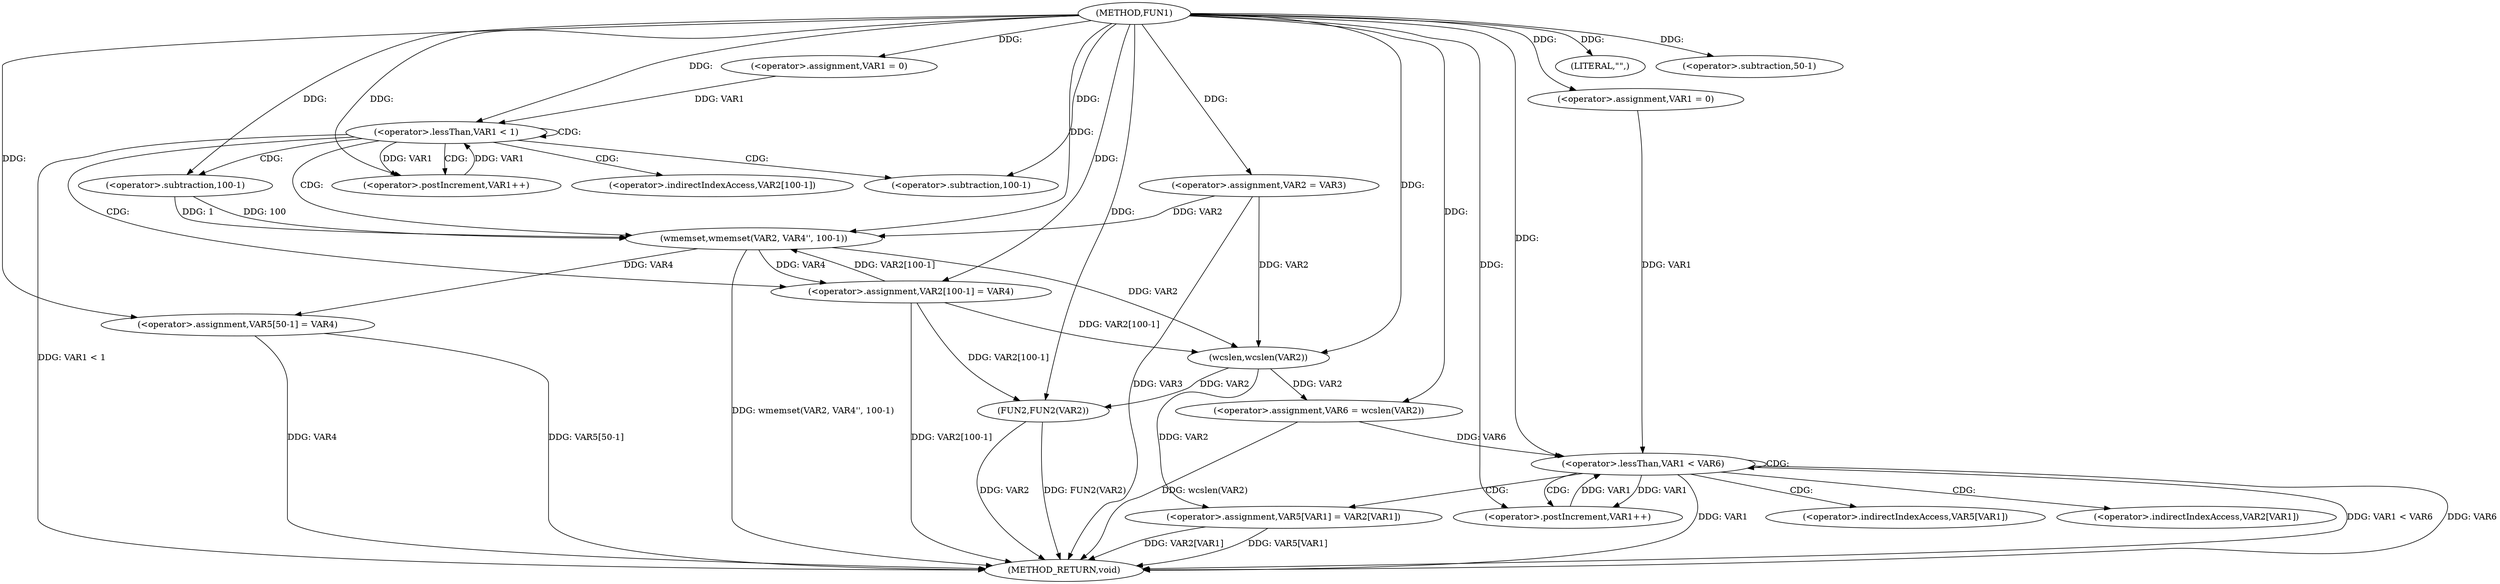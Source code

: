 digraph FUN1 {  
"1000100" [label = "(METHOD,FUN1)" ]
"1000165" [label = "(METHOD_RETURN,void)" ]
"1000105" [label = "(<operator>.assignment,VAR2 = VAR3)" ]
"1000109" [label = "(<operator>.assignment,VAR1 = 0)" ]
"1000112" [label = "(<operator>.lessThan,VAR1 < 1)" ]
"1000115" [label = "(<operator>.postIncrement,VAR1++)" ]
"1000118" [label = "(wmemset,wmemset(VAR2, VAR4'', 100-1))" ]
"1000121" [label = "(<operator>.subtraction,100-1)" ]
"1000124" [label = "(<operator>.assignment,VAR2[100-1] = VAR4)" ]
"1000127" [label = "(<operator>.subtraction,100-1)" ]
"1000132" [label = "(LITERAL,\"\",)" ]
"1000135" [label = "(<operator>.assignment,VAR6 = wcslen(VAR2))" ]
"1000137" [label = "(wcslen,wcslen(VAR2))" ]
"1000140" [label = "(<operator>.assignment,VAR1 = 0)" ]
"1000143" [label = "(<operator>.lessThan,VAR1 < VAR6)" ]
"1000146" [label = "(<operator>.postIncrement,VAR1++)" ]
"1000149" [label = "(<operator>.assignment,VAR5[VAR1] = VAR2[VAR1])" ]
"1000156" [label = "(<operator>.assignment,VAR5[50-1] = VAR4)" ]
"1000159" [label = "(<operator>.subtraction,50-1)" ]
"1000163" [label = "(FUN2,FUN2(VAR2))" ]
"1000125" [label = "(<operator>.indirectIndexAccess,VAR2[100-1])" ]
"1000150" [label = "(<operator>.indirectIndexAccess,VAR5[VAR1])" ]
"1000153" [label = "(<operator>.indirectIndexAccess,VAR2[VAR1])" ]
  "1000163" -> "1000165"  [ label = "DDG: VAR2"] 
  "1000124" -> "1000165"  [ label = "DDG: VAR2[100-1]"] 
  "1000105" -> "1000165"  [ label = "DDG: VAR3"] 
  "1000156" -> "1000165"  [ label = "DDG: VAR5[50-1]"] 
  "1000143" -> "1000165"  [ label = "DDG: VAR1"] 
  "1000118" -> "1000165"  [ label = "DDG: wmemset(VAR2, VAR4'', 100-1)"] 
  "1000112" -> "1000165"  [ label = "DDG: VAR1 < 1"] 
  "1000149" -> "1000165"  [ label = "DDG: VAR5[VAR1]"] 
  "1000135" -> "1000165"  [ label = "DDG: wcslen(VAR2)"] 
  "1000149" -> "1000165"  [ label = "DDG: VAR2[VAR1]"] 
  "1000143" -> "1000165"  [ label = "DDG: VAR1 < VAR6"] 
  "1000143" -> "1000165"  [ label = "DDG: VAR6"] 
  "1000163" -> "1000165"  [ label = "DDG: FUN2(VAR2)"] 
  "1000156" -> "1000165"  [ label = "DDG: VAR4"] 
  "1000100" -> "1000105"  [ label = "DDG: "] 
  "1000100" -> "1000109"  [ label = "DDG: "] 
  "1000109" -> "1000112"  [ label = "DDG: VAR1"] 
  "1000115" -> "1000112"  [ label = "DDG: VAR1"] 
  "1000100" -> "1000112"  [ label = "DDG: "] 
  "1000112" -> "1000115"  [ label = "DDG: VAR1"] 
  "1000100" -> "1000115"  [ label = "DDG: "] 
  "1000124" -> "1000118"  [ label = "DDG: VAR2[100-1]"] 
  "1000105" -> "1000118"  [ label = "DDG: VAR2"] 
  "1000100" -> "1000118"  [ label = "DDG: "] 
  "1000121" -> "1000118"  [ label = "DDG: 100"] 
  "1000121" -> "1000118"  [ label = "DDG: 1"] 
  "1000100" -> "1000121"  [ label = "DDG: "] 
  "1000118" -> "1000124"  [ label = "DDG: VAR4"] 
  "1000100" -> "1000124"  [ label = "DDG: "] 
  "1000100" -> "1000127"  [ label = "DDG: "] 
  "1000100" -> "1000132"  [ label = "DDG: "] 
  "1000137" -> "1000135"  [ label = "DDG: VAR2"] 
  "1000100" -> "1000135"  [ label = "DDG: "] 
  "1000124" -> "1000137"  [ label = "DDG: VAR2[100-1]"] 
  "1000118" -> "1000137"  [ label = "DDG: VAR2"] 
  "1000105" -> "1000137"  [ label = "DDG: VAR2"] 
  "1000100" -> "1000137"  [ label = "DDG: "] 
  "1000100" -> "1000140"  [ label = "DDG: "] 
  "1000140" -> "1000143"  [ label = "DDG: VAR1"] 
  "1000146" -> "1000143"  [ label = "DDG: VAR1"] 
  "1000100" -> "1000143"  [ label = "DDG: "] 
  "1000135" -> "1000143"  [ label = "DDG: VAR6"] 
  "1000143" -> "1000146"  [ label = "DDG: VAR1"] 
  "1000100" -> "1000146"  [ label = "DDG: "] 
  "1000137" -> "1000149"  [ label = "DDG: VAR2"] 
  "1000100" -> "1000156"  [ label = "DDG: "] 
  "1000118" -> "1000156"  [ label = "DDG: VAR4"] 
  "1000100" -> "1000159"  [ label = "DDG: "] 
  "1000124" -> "1000163"  [ label = "DDG: VAR2[100-1]"] 
  "1000137" -> "1000163"  [ label = "DDG: VAR2"] 
  "1000100" -> "1000163"  [ label = "DDG: "] 
  "1000112" -> "1000112"  [ label = "CDG: "] 
  "1000112" -> "1000121"  [ label = "CDG: "] 
  "1000112" -> "1000125"  [ label = "CDG: "] 
  "1000112" -> "1000127"  [ label = "CDG: "] 
  "1000112" -> "1000124"  [ label = "CDG: "] 
  "1000112" -> "1000115"  [ label = "CDG: "] 
  "1000112" -> "1000118"  [ label = "CDG: "] 
  "1000143" -> "1000153"  [ label = "CDG: "] 
  "1000143" -> "1000143"  [ label = "CDG: "] 
  "1000143" -> "1000150"  [ label = "CDG: "] 
  "1000143" -> "1000146"  [ label = "CDG: "] 
  "1000143" -> "1000149"  [ label = "CDG: "] 
}
